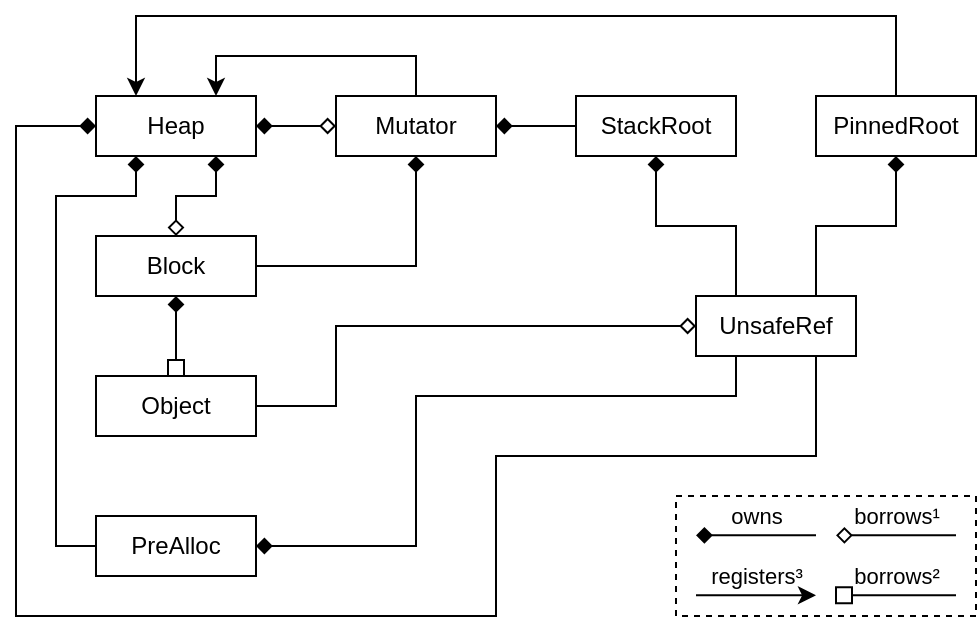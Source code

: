 <mxfile version="15.7.3" type="device"><diagram id="JkSPftYGvp0kQnnirMHY" name="Page-1"><mxGraphModel dx="2038" dy="1219" grid="1" gridSize="10" guides="1" tooltips="1" connect="1" arrows="1" fold="1" page="1" pageScale="1" pageWidth="850" pageHeight="1100" math="0" shadow="0"><root><mxCell id="0"/><mxCell id="1" parent="0"/><mxCell id="mXRbV5AzrTCiJNFuFQiC-47" value="Heap&lt;br&gt;" style="rounded=0;whiteSpace=wrap;html=1;align=center;verticalAlign=middle;fillColor=none;" parent="1" vertex="1"><mxGeometry x="100" y="150" width="80" height="30" as="geometry"/></mxCell><mxCell id="mXRbV5AzrTCiJNFuFQiC-49" value="" style="endArrow=diamond;html=1;rounded=0;elbow=vertical;entryX=0.5;entryY=0;entryDx=0;entryDy=0;startArrow=diamond;startFill=1;exitX=0.75;exitY=1;exitDx=0;exitDy=0;edgeStyle=orthogonalEdgeStyle;endFill=0;" parent="1" source="mXRbV5AzrTCiJNFuFQiC-47" target="mXRbV5AzrTCiJNFuFQiC-63" edge="1"><mxGeometry width="50" height="50" relative="1" as="geometry"><mxPoint x="370" y="280" as="sourcePoint"/><mxPoint x="260" y="200" as="targetPoint"/></mxGeometry></mxCell><mxCell id="mXRbV5AzrTCiJNFuFQiC-52" value="UnsafeRef" style="rounded=0;whiteSpace=wrap;html=1;align=center;verticalAlign=middle;fillColor=none;" parent="1" vertex="1"><mxGeometry x="400" y="250" width="80" height="30" as="geometry"/></mxCell><mxCell id="mXRbV5AzrTCiJNFuFQiC-53" value="PinnedRoot" style="rounded=0;whiteSpace=wrap;html=1;align=center;verticalAlign=middle;fillColor=none;" parent="1" vertex="1"><mxGeometry x="460" y="150" width="80" height="30" as="geometry"/></mxCell><mxCell id="mXRbV5AzrTCiJNFuFQiC-54" value="StackRoot" style="rounded=0;whiteSpace=wrap;html=1;align=center;verticalAlign=middle;fillColor=none;" parent="1" vertex="1"><mxGeometry x="340" y="150" width="80" height="30" as="geometry"/></mxCell><mxCell id="mXRbV5AzrTCiJNFuFQiC-55" value="" style="endArrow=none;html=1;rounded=0;elbow=vertical;entryX=0.25;entryY=0;entryDx=0;entryDy=0;endFill=0;edgeStyle=orthogonalEdgeStyle;exitX=0.5;exitY=1;exitDx=0;exitDy=0;startArrow=diamond;startFill=1;" parent="1" source="mXRbV5AzrTCiJNFuFQiC-54" target="mXRbV5AzrTCiJNFuFQiC-52" edge="1"><mxGeometry width="50" height="50" relative="1" as="geometry"><mxPoint x="390" y="210" as="sourcePoint"/><mxPoint x="350" y="240" as="targetPoint"/></mxGeometry></mxCell><mxCell id="mXRbV5AzrTCiJNFuFQiC-56" value="" style="endArrow=none;html=1;rounded=0;elbow=vertical;exitX=0.5;exitY=1;exitDx=0;exitDy=0;entryX=0.75;entryY=0;entryDx=0;entryDy=0;endFill=0;edgeStyle=orthogonalEdgeStyle;startArrow=diamond;startFill=1;" parent="1" source="mXRbV5AzrTCiJNFuFQiC-53" target="mXRbV5AzrTCiJNFuFQiC-52" edge="1"><mxGeometry width="50" height="50" relative="1" as="geometry"><mxPoint x="340" y="410" as="sourcePoint"/><mxPoint x="420" y="290" as="targetPoint"/></mxGeometry></mxCell><mxCell id="mXRbV5AzrTCiJNFuFQiC-57" value="" style="endArrow=none;html=1;rounded=0;elbow=vertical;entryX=1;entryY=0.5;entryDx=0;entryDy=0;startArrow=diamond;startFill=0;edgeStyle=orthogonalEdgeStyle;exitX=0;exitY=0.5;exitDx=0;exitDy=0;" parent="1" source="mXRbV5AzrTCiJNFuFQiC-52" target="mXRbV5AzrTCiJNFuFQiC-65" edge="1"><mxGeometry width="50" height="50" relative="1" as="geometry"><mxPoint x="310" y="250" as="sourcePoint"/><mxPoint x="300" y="265" as="targetPoint"/><Array as="points"><mxPoint x="220" y="265"/><mxPoint x="220" y="305"/></Array></mxGeometry></mxCell><mxCell id="mXRbV5AzrTCiJNFuFQiC-58" value="Mutator" style="rounded=0;whiteSpace=wrap;html=1;align=center;verticalAlign=middle;fillColor=none;" parent="1" vertex="1"><mxGeometry x="220" y="150" width="80" height="30" as="geometry"/></mxCell><mxCell id="mXRbV5AzrTCiJNFuFQiC-60" value="" style="endArrow=none;html=1;rounded=0;elbow=vertical;entryX=0;entryY=0.5;entryDx=0;entryDy=0;startArrow=diamond;startFill=1;exitX=1;exitY=0.5;exitDx=0;exitDy=0;edgeStyle=orthogonalEdgeStyle;" parent="1" source="mXRbV5AzrTCiJNFuFQiC-58" target="mXRbV5AzrTCiJNFuFQiC-54" edge="1"><mxGeometry width="50" height="50" relative="1" as="geometry"><mxPoint x="190" y="175" as="sourcePoint"/><mxPoint x="270" y="210" as="targetPoint"/></mxGeometry></mxCell><mxCell id="mXRbV5AzrTCiJNFuFQiC-61" value="" style="endArrow=diamond;html=1;rounded=0;elbow=vertical;entryX=0;entryY=0.5;entryDx=0;entryDy=0;startArrow=diamond;startFill=1;exitX=1;exitY=0.5;exitDx=0;exitDy=0;edgeStyle=orthogonalEdgeStyle;endFill=0;" parent="1" source="mXRbV5AzrTCiJNFuFQiC-47" target="mXRbV5AzrTCiJNFuFQiC-58" edge="1"><mxGeometry width="50" height="50" relative="1" as="geometry"><mxPoint x="190" y="175" as="sourcePoint"/><mxPoint x="270" y="210" as="targetPoint"/></mxGeometry></mxCell><mxCell id="mXRbV5AzrTCiJNFuFQiC-62" value="" style="endArrow=none;html=1;rounded=0;elbow=vertical;entryX=0.5;entryY=0;entryDx=0;entryDy=0;startArrow=classic;startFill=1;exitX=0.25;exitY=0;exitDx=0;exitDy=0;edgeStyle=orthogonalEdgeStyle;endFill=0;" parent="1" source="mXRbV5AzrTCiJNFuFQiC-47" target="mXRbV5AzrTCiJNFuFQiC-53" edge="1"><mxGeometry width="50" height="50" relative="1" as="geometry"><mxPoint x="150" y="160" as="sourcePoint"/><mxPoint x="250" y="135" as="targetPoint"/><Array as="points"><mxPoint x="120" y="110"/><mxPoint x="500" y="110"/></Array></mxGeometry></mxCell><mxCell id="mXRbV5AzrTCiJNFuFQiC-63" value="Block" style="rounded=0;whiteSpace=wrap;html=1;align=center;verticalAlign=middle;fillColor=none;" parent="1" vertex="1"><mxGeometry x="100" y="220" width="80" height="30" as="geometry"/></mxCell><mxCell id="mXRbV5AzrTCiJNFuFQiC-65" value="Object" style="rounded=0;whiteSpace=wrap;html=1;align=center;verticalAlign=middle;fillColor=none;" parent="1" vertex="1"><mxGeometry x="100" y="290" width="80" height="30" as="geometry"/></mxCell><mxCell id="mXRbV5AzrTCiJNFuFQiC-67" value="" style="endArrow=box;html=1;rounded=0;elbow=vertical;entryX=0.5;entryY=0;entryDx=0;entryDy=0;startArrow=diamond;startFill=1;exitX=0.5;exitY=1;exitDx=0;exitDy=0;edgeStyle=orthogonalEdgeStyle;endFill=0;" parent="1" source="mXRbV5AzrTCiJNFuFQiC-63" target="mXRbV5AzrTCiJNFuFQiC-65" edge="1"><mxGeometry width="50" height="50" relative="1" as="geometry"><mxPoint x="140" y="320" as="sourcePoint"/><mxPoint x="150" y="300" as="targetPoint"/></mxGeometry></mxCell><mxCell id="mXRbV5AzrTCiJNFuFQiC-68" value="" style="endArrow=diamond;html=1;rounded=0;elbow=vertical;entryX=0.5;entryY=1;entryDx=0;entryDy=0;startArrow=none;startFill=0;exitX=1;exitY=0.5;exitDx=0;exitDy=0;edgeStyle=orthogonalEdgeStyle;endFill=1;" parent="1" source="mXRbV5AzrTCiJNFuFQiC-63" target="mXRbV5AzrTCiJNFuFQiC-58" edge="1"><mxGeometry width="50" height="50" relative="1" as="geometry"><mxPoint x="190" y="175" as="sourcePoint"/><mxPoint x="230" y="175" as="targetPoint"/></mxGeometry></mxCell><mxCell id="mXRbV5AzrTCiJNFuFQiC-70" value="" style="endArrow=none;html=1;rounded=0;elbow=vertical;startArrow=diamond;startFill=1;endFill=0;" parent="1" edge="1"><mxGeometry width="50" height="50" relative="1" as="geometry"><mxPoint x="400" y="369.67" as="sourcePoint"/><mxPoint x="460" y="369.67" as="targetPoint"/></mxGeometry></mxCell><mxCell id="mXRbV5AzrTCiJNFuFQiC-75" value="owns" style="edgeLabel;html=1;align=center;verticalAlign=middle;resizable=0;points=[];labelBackgroundColor=none;" parent="mXRbV5AzrTCiJNFuFQiC-70" vertex="1" connectable="0"><mxGeometry relative="1" as="geometry"><mxPoint y="-10" as="offset"/></mxGeometry></mxCell><mxCell id="mXRbV5AzrTCiJNFuFQiC-71" value="" style="endArrow=none;html=1;rounded=0;elbow=vertical;startArrow=box;startFill=0;endFill=0;" parent="1" edge="1"><mxGeometry width="50" height="50" relative="1" as="geometry"><mxPoint x="470" y="399.67" as="sourcePoint"/><mxPoint x="530" y="399.67" as="targetPoint"/></mxGeometry></mxCell><mxCell id="mXRbV5AzrTCiJNFuFQiC-77" value="borrows²" style="edgeLabel;html=1;align=center;verticalAlign=middle;resizable=0;points=[];labelBackgroundColor=none;" parent="mXRbV5AzrTCiJNFuFQiC-71" vertex="1" connectable="0"><mxGeometry relative="1" as="geometry"><mxPoint y="-10" as="offset"/></mxGeometry></mxCell><mxCell id="mXRbV5AzrTCiJNFuFQiC-72" value="" style="endArrow=none;html=1;rounded=0;elbow=vertical;startArrow=diamond;startFill=0;endFill=0;" parent="1" edge="1"><mxGeometry width="50" height="50" relative="1" as="geometry"><mxPoint x="470" y="369.67" as="sourcePoint"/><mxPoint x="530" y="369.67" as="targetPoint"/></mxGeometry></mxCell><mxCell id="mXRbV5AzrTCiJNFuFQiC-76" value="borrows¹" style="edgeLabel;html=1;align=center;verticalAlign=middle;resizable=0;points=[];labelBackgroundColor=none;" parent="mXRbV5AzrTCiJNFuFQiC-72" vertex="1" connectable="0"><mxGeometry relative="1" as="geometry"><mxPoint y="-10" as="offset"/></mxGeometry></mxCell><mxCell id="mXRbV5AzrTCiJNFuFQiC-73" value="" style="endArrow=none;html=1;rounded=0;elbow=vertical;entryX=0.5;entryY=0;entryDx=0;entryDy=0;startArrow=classic;startFill=1;exitX=0.75;exitY=0;exitDx=0;exitDy=0;edgeStyle=orthogonalEdgeStyle;endFill=0;" parent="1" source="mXRbV5AzrTCiJNFuFQiC-47" target="mXRbV5AzrTCiJNFuFQiC-58" edge="1"><mxGeometry width="50" height="50" relative="1" as="geometry"><mxPoint x="110" y="175" as="sourcePoint"/><mxPoint x="510" y="160" as="targetPoint"/><Array as="points"><mxPoint x="160" y="130"/><mxPoint x="260" y="130"/></Array></mxGeometry></mxCell><mxCell id="mXRbV5AzrTCiJNFuFQiC-74" value="" style="endArrow=classic;html=1;rounded=0;elbow=vertical;startArrow=none;startFill=0;endFill=1;" parent="1" edge="1"><mxGeometry width="50" height="50" relative="1" as="geometry"><mxPoint x="400" y="399.67" as="sourcePoint"/><mxPoint x="460" y="399.67" as="targetPoint"/></mxGeometry></mxCell><mxCell id="mXRbV5AzrTCiJNFuFQiC-78" value="registers³" style="edgeLabel;html=1;align=center;verticalAlign=middle;resizable=0;points=[];labelBackgroundColor=none;" parent="mXRbV5AzrTCiJNFuFQiC-74" vertex="1" connectable="0"><mxGeometry relative="1" as="geometry"><mxPoint y="-10" as="offset"/></mxGeometry></mxCell><mxCell id="qHBBHLoMCdSos-aseFi6-1" value="PreAlloc" style="rounded=0;whiteSpace=wrap;html=1;align=center;verticalAlign=middle;fillColor=none;" parent="1" vertex="1"><mxGeometry x="100" y="360" width="80" height="30" as="geometry"/></mxCell><mxCell id="qHBBHLoMCdSos-aseFi6-2" value="" style="endArrow=none;html=1;rounded=0;elbow=vertical;entryX=0.25;entryY=1;entryDx=0;entryDy=0;startArrow=diamond;startFill=1;exitX=1;exitY=0.5;exitDx=0;exitDy=0;edgeStyle=orthogonalEdgeStyle;" parent="1" source="qHBBHLoMCdSos-aseFi6-1" target="mXRbV5AzrTCiJNFuFQiC-52" edge="1"><mxGeometry width="50" height="50" relative="1" as="geometry"><mxPoint x="310" y="175" as="sourcePoint"/><mxPoint x="350" y="175" as="targetPoint"/><Array as="points"><mxPoint x="260" y="375"/><mxPoint x="260" y="300"/><mxPoint x="420" y="300"/></Array></mxGeometry></mxCell><mxCell id="qHBBHLoMCdSos-aseFi6-3" value="" style="endArrow=none;html=1;rounded=0;elbow=vertical;entryX=0;entryY=0.5;entryDx=0;entryDy=0;startArrow=diamond;startFill=1;edgeStyle=orthogonalEdgeStyle;endFill=0;exitX=0.25;exitY=1;exitDx=0;exitDy=0;" parent="1" source="mXRbV5AzrTCiJNFuFQiC-47" target="qHBBHLoMCdSos-aseFi6-1" edge="1"><mxGeometry width="50" height="50" relative="1" as="geometry"><mxPoint x="260" y="380" as="sourcePoint"/><mxPoint x="150" y="230" as="targetPoint"/><Array as="points"><mxPoint x="120" y="200"/><mxPoint x="80" y="200"/><mxPoint x="80" y="375"/></Array></mxGeometry></mxCell><mxCell id="qHBBHLoMCdSos-aseFi6-4" value="" style="rounded=0;whiteSpace=wrap;html=1;fillColor=none;dashed=1;" parent="1" vertex="1"><mxGeometry x="390" y="350" width="150" height="60" as="geometry"/></mxCell><mxCell id="Mws88hpjWuQr38hycojM-1" value="" style="endArrow=none;html=1;rounded=0;elbow=vertical;entryX=0.75;entryY=1;entryDx=0;entryDy=0;startArrow=diamond;startFill=1;exitX=0;exitY=0.5;exitDx=0;exitDy=0;edgeStyle=orthogonalEdgeStyle;" parent="1" source="mXRbV5AzrTCiJNFuFQiC-47" target="mXRbV5AzrTCiJNFuFQiC-52" edge="1"><mxGeometry width="50" height="50" relative="1" as="geometry"><mxPoint x="190" y="385" as="sourcePoint"/><mxPoint x="430" y="290" as="targetPoint"/><Array as="points"><mxPoint x="60" y="165"/><mxPoint x="60" y="410"/><mxPoint x="300" y="410"/><mxPoint x="300" y="330"/><mxPoint x="460" y="330"/></Array></mxGeometry></mxCell></root></mxGraphModel></diagram></mxfile>